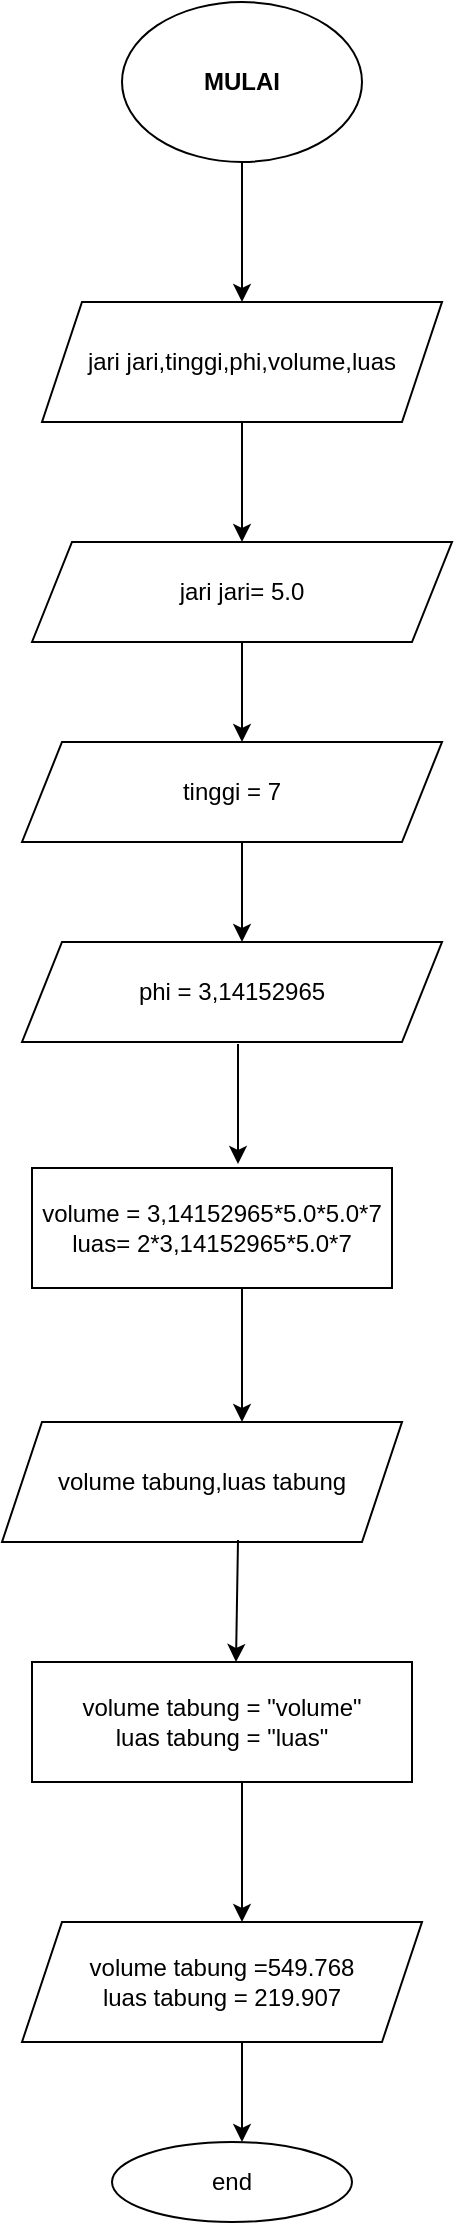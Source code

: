 <mxfile version="20.3.3" type="google"><diagram id="C5RBs43oDa-KdzZeNtuy" name="Page-1"><mxGraphModel dx="868" dy="425" grid="1" gridSize="10" guides="1" tooltips="1" connect="1" arrows="1" fold="1" page="1" pageScale="1" pageWidth="827" pageHeight="1169" math="0" shadow="0"><root><mxCell id="WIyWlLk6GJQsqaUBKTNV-0"/><mxCell id="WIyWlLk6GJQsqaUBKTNV-1" parent="WIyWlLk6GJQsqaUBKTNV-0"/><mxCell id="WXix0NeuD1GWSxfhhWV5-0" value="&lt;b&gt;MULAI&lt;/b&gt;" style="ellipse;whiteSpace=wrap;html=1;" parent="WIyWlLk6GJQsqaUBKTNV-1" vertex="1"><mxGeometry x="350" y="50" width="120" height="80" as="geometry"/></mxCell><mxCell id="WXix0NeuD1GWSxfhhWV5-1" value="" style="endArrow=classic;html=1;rounded=0;exitX=0.5;exitY=1;exitDx=0;exitDy=0;" parent="WIyWlLk6GJQsqaUBKTNV-1" source="WXix0NeuD1GWSxfhhWV5-0" edge="1"><mxGeometry width="50" height="50" relative="1" as="geometry"><mxPoint x="390" y="260" as="sourcePoint"/><mxPoint x="410" y="200" as="targetPoint"/></mxGeometry></mxCell><mxCell id="WXix0NeuD1GWSxfhhWV5-2" value="jari jari,tinggi,phi,volume,luas" style="shape=parallelogram;perimeter=parallelogramPerimeter;whiteSpace=wrap;html=1;fixedSize=1;" parent="WIyWlLk6GJQsqaUBKTNV-1" vertex="1"><mxGeometry x="310" y="200" width="200" height="60" as="geometry"/></mxCell><mxCell id="WXix0NeuD1GWSxfhhWV5-3" value="" style="endArrow=classic;html=1;rounded=0;exitX=0.5;exitY=1;exitDx=0;exitDy=0;" parent="WIyWlLk6GJQsqaUBKTNV-1" source="WXix0NeuD1GWSxfhhWV5-2" edge="1"><mxGeometry width="50" height="50" relative="1" as="geometry"><mxPoint x="390" y="260" as="sourcePoint"/><mxPoint x="410" y="320" as="targetPoint"/></mxGeometry></mxCell><mxCell id="WXix0NeuD1GWSxfhhWV5-4" value="jari jari= 5.0" style="shape=parallelogram;perimeter=parallelogramPerimeter;whiteSpace=wrap;html=1;fixedSize=1;" parent="WIyWlLk6GJQsqaUBKTNV-1" vertex="1"><mxGeometry x="305" y="320" width="210" height="50" as="geometry"/></mxCell><mxCell id="WXix0NeuD1GWSxfhhWV5-5" value="" style="endArrow=classic;html=1;rounded=0;exitX=0.5;exitY=1;exitDx=0;exitDy=0;exitPerimeter=0;" parent="WIyWlLk6GJQsqaUBKTNV-1" source="WXix0NeuD1GWSxfhhWV5-4" edge="1"><mxGeometry width="50" height="50" relative="1" as="geometry"><mxPoint x="400" y="370" as="sourcePoint"/><mxPoint x="410" y="420" as="targetPoint"/></mxGeometry></mxCell><mxCell id="WXix0NeuD1GWSxfhhWV5-6" value="tinggi = 7" style="shape=parallelogram;perimeter=parallelogramPerimeter;whiteSpace=wrap;html=1;fixedSize=1;" parent="WIyWlLk6GJQsqaUBKTNV-1" vertex="1"><mxGeometry x="300" y="420" width="210" height="50" as="geometry"/></mxCell><mxCell id="WXix0NeuD1GWSxfhhWV5-7" value="" style="endArrow=classic;html=1;rounded=0;" parent="WIyWlLk6GJQsqaUBKTNV-1" edge="1"><mxGeometry width="50" height="50" relative="1" as="geometry"><mxPoint x="410" y="470" as="sourcePoint"/><mxPoint x="410" y="520" as="targetPoint"/></mxGeometry></mxCell><mxCell id="WXix0NeuD1GWSxfhhWV5-8" value="phi = 3,14152965" style="shape=parallelogram;perimeter=parallelogramPerimeter;whiteSpace=wrap;html=1;fixedSize=1;" parent="WIyWlLk6GJQsqaUBKTNV-1" vertex="1"><mxGeometry x="300" y="520" width="210" height="50" as="geometry"/></mxCell><mxCell id="WXix0NeuD1GWSxfhhWV5-10" value="volume = 3,14152965*5.0*5.0*7&lt;br&gt;luas= 2*3,14152965*5.0*7" style="rounded=0;whiteSpace=wrap;html=1;" parent="WIyWlLk6GJQsqaUBKTNV-1" vertex="1"><mxGeometry x="305" y="633" width="180" height="60" as="geometry"/></mxCell><mxCell id="WXix0NeuD1GWSxfhhWV5-12" value="" style="endArrow=classic;html=1;rounded=0;exitX=0.5;exitY=1;exitDx=0;exitDy=0;" parent="WIyWlLk6GJQsqaUBKTNV-1" edge="1"><mxGeometry width="50" height="50" relative="1" as="geometry"><mxPoint x="408" y="571" as="sourcePoint"/><mxPoint x="408" y="631" as="targetPoint"/></mxGeometry></mxCell><mxCell id="WXix0NeuD1GWSxfhhWV5-13" value="" style="endArrow=classic;html=1;rounded=0;" parent="WIyWlLk6GJQsqaUBKTNV-1" edge="1"><mxGeometry width="50" height="50" relative="1" as="geometry"><mxPoint x="410" y="693" as="sourcePoint"/><mxPoint x="410" y="760" as="targetPoint"/></mxGeometry></mxCell><mxCell id="WXix0NeuD1GWSxfhhWV5-14" value="volume tabung,luas tabung" style="shape=parallelogram;perimeter=parallelogramPerimeter;whiteSpace=wrap;html=1;fixedSize=1;" parent="WIyWlLk6GJQsqaUBKTNV-1" vertex="1"><mxGeometry x="290" y="760" width="200" height="60" as="geometry"/></mxCell><mxCell id="WXix0NeuD1GWSxfhhWV5-15" value="" style="endArrow=classic;html=1;rounded=0;" parent="WIyWlLk6GJQsqaUBKTNV-1" edge="1"><mxGeometry width="50" height="50" relative="1" as="geometry"><mxPoint x="408" y="819" as="sourcePoint"/><mxPoint x="407" y="880" as="targetPoint"/></mxGeometry></mxCell><mxCell id="WXix0NeuD1GWSxfhhWV5-16" value="volume tabung = &quot;volume&quot;&lt;br&gt;luas tabung = &quot;luas&quot;" style="rounded=0;whiteSpace=wrap;html=1;" parent="WIyWlLk6GJQsqaUBKTNV-1" vertex="1"><mxGeometry x="305" y="880" width="190" height="60" as="geometry"/></mxCell><mxCell id="WXix0NeuD1GWSxfhhWV5-17" value="" style="endArrow=classic;html=1;rounded=0;" parent="WIyWlLk6GJQsqaUBKTNV-1" edge="1"><mxGeometry width="50" height="50" relative="1" as="geometry"><mxPoint x="410" y="940" as="sourcePoint"/><mxPoint x="410" y="1010" as="targetPoint"/></mxGeometry></mxCell><mxCell id="WXix0NeuD1GWSxfhhWV5-18" value="volume tabung =549.768&lt;br&gt;luas tabung = 219.907" style="shape=parallelogram;perimeter=parallelogramPerimeter;whiteSpace=wrap;html=1;fixedSize=1;" parent="WIyWlLk6GJQsqaUBKTNV-1" vertex="1"><mxGeometry x="300" y="1010" width="200" height="60" as="geometry"/></mxCell><mxCell id="WXix0NeuD1GWSxfhhWV5-20" value="" style="endArrow=classic;html=1;rounded=0;" parent="WIyWlLk6GJQsqaUBKTNV-1" edge="1"><mxGeometry width="50" height="50" relative="1" as="geometry"><mxPoint x="410" y="1070" as="sourcePoint"/><mxPoint x="410" y="1120" as="targetPoint"/></mxGeometry></mxCell><mxCell id="WXix0NeuD1GWSxfhhWV5-21" value="end" style="ellipse;whiteSpace=wrap;html=1;" parent="WIyWlLk6GJQsqaUBKTNV-1" vertex="1"><mxGeometry x="345" y="1120" width="120" height="40" as="geometry"/></mxCell></root></mxGraphModel></diagram></mxfile>
